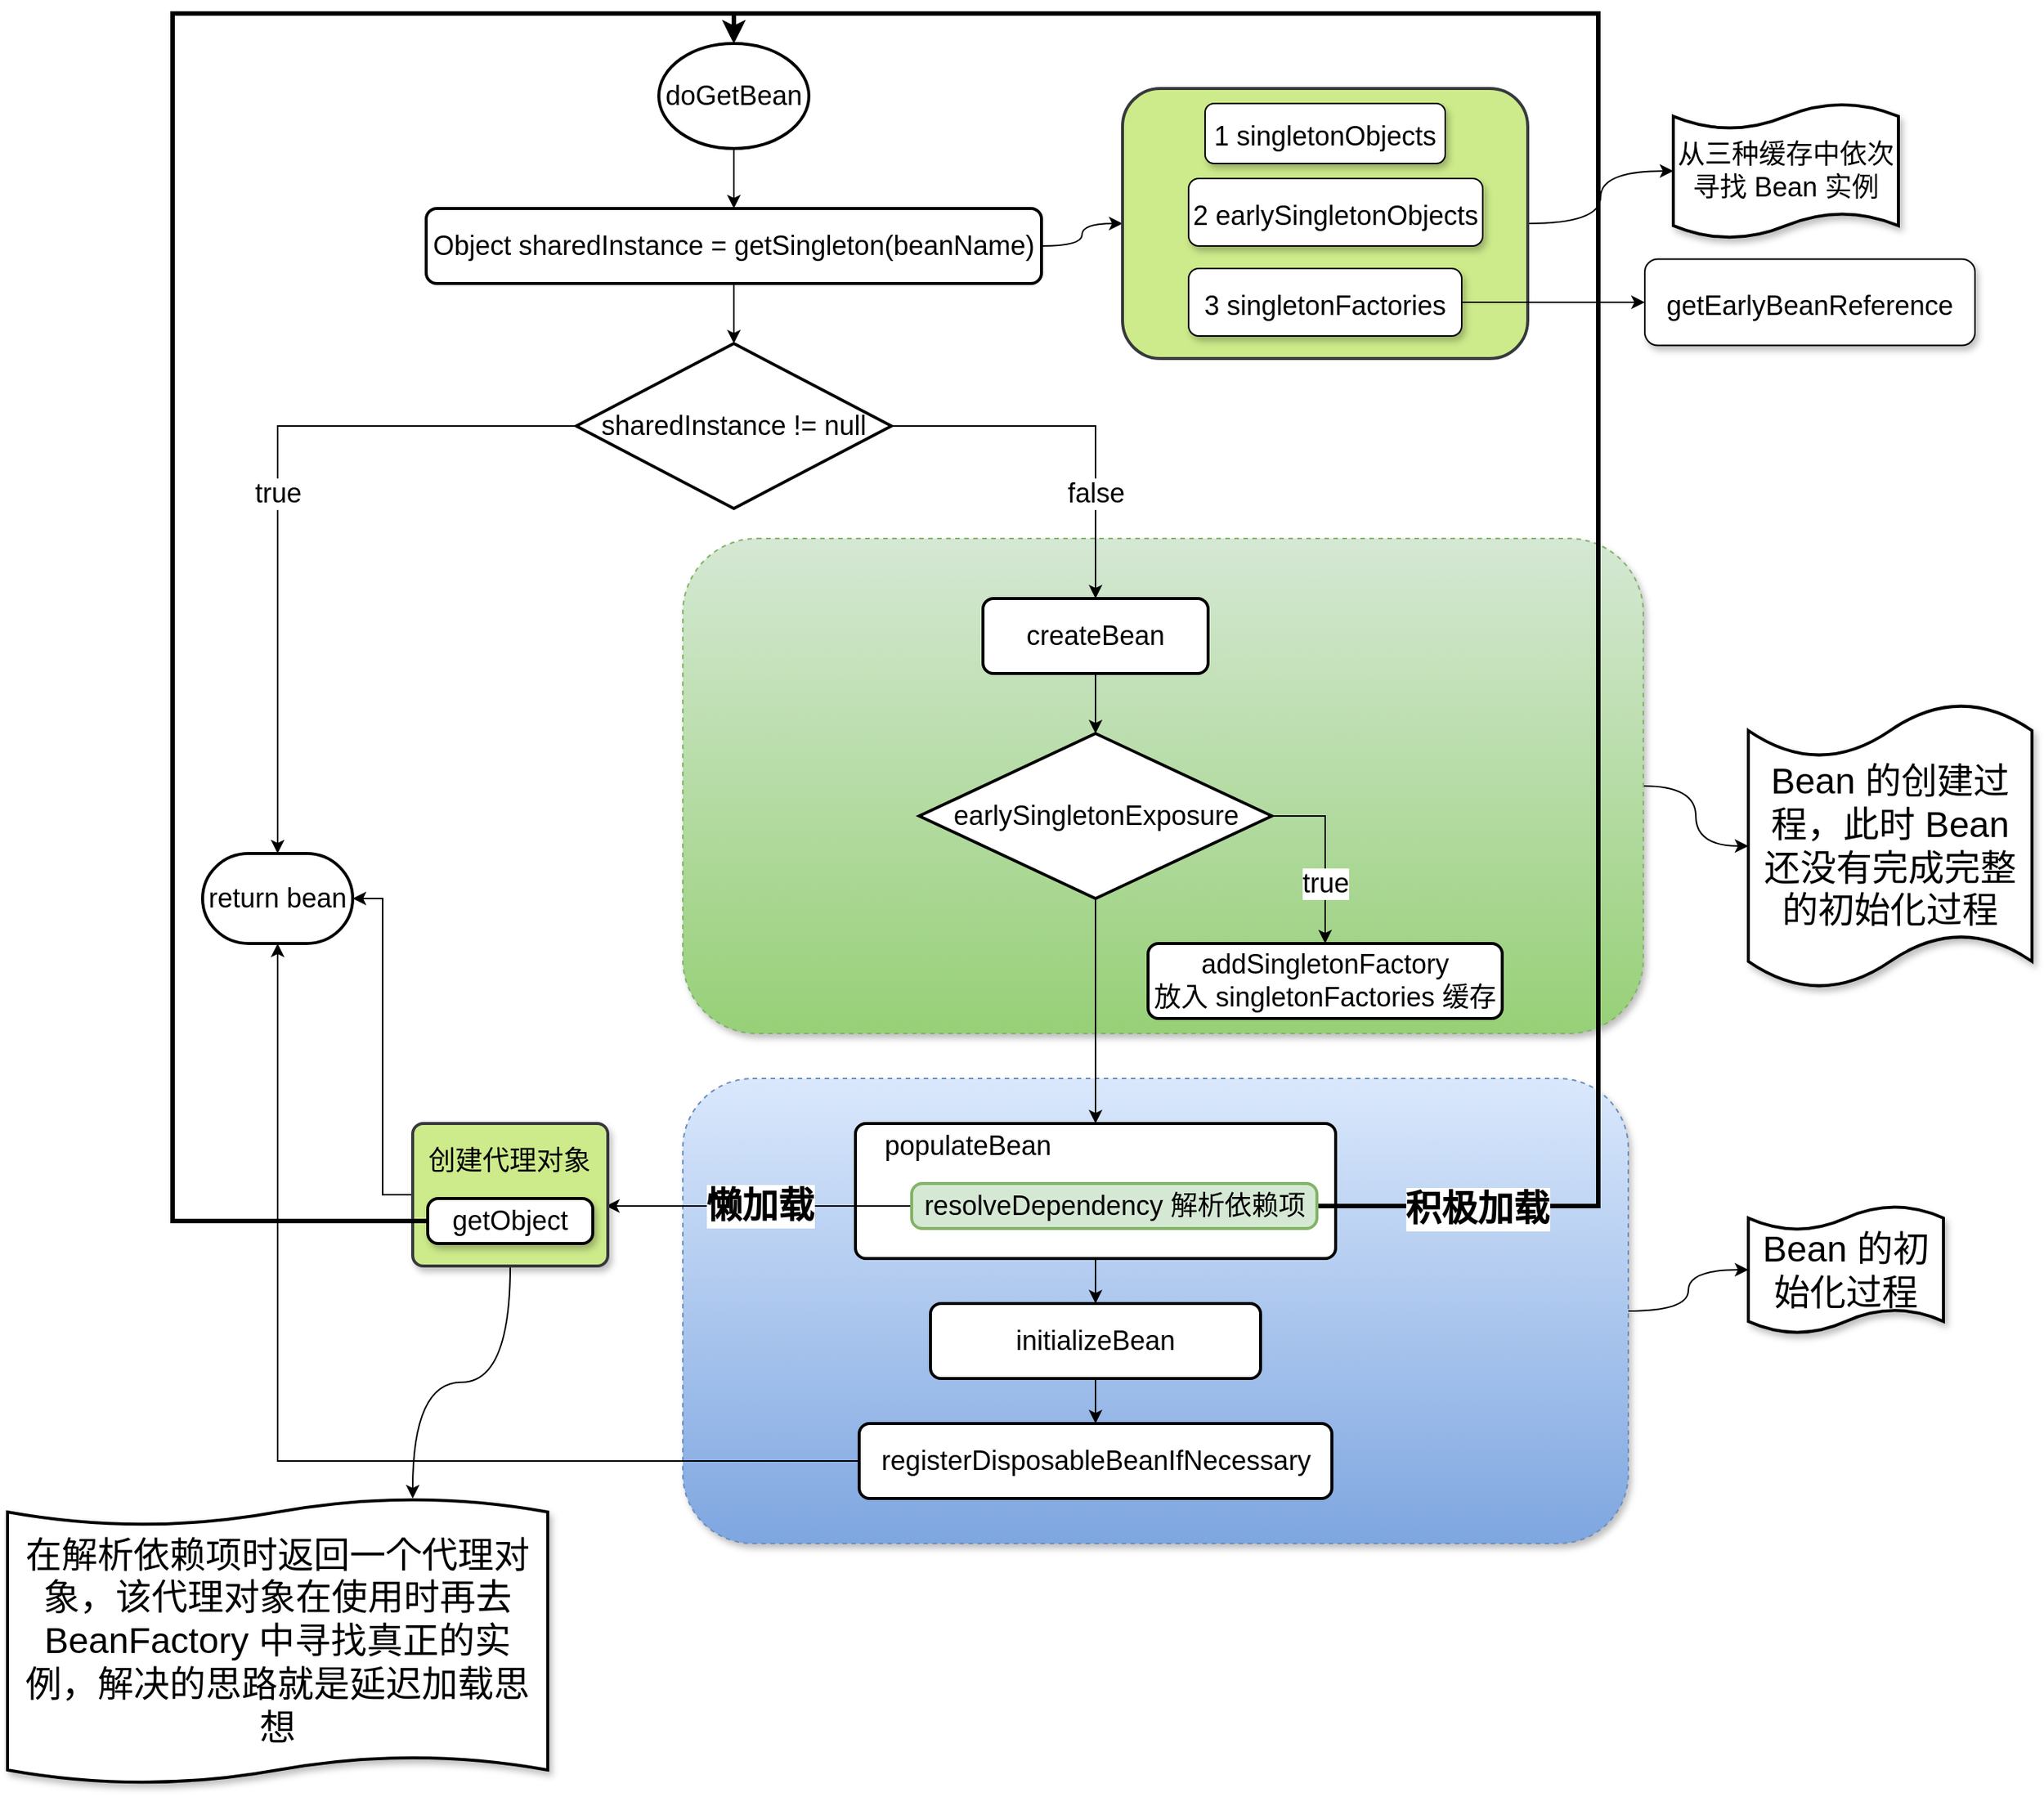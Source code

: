 <mxfile version="20.8.20" type="github">
  <diagram name="第 1 页" id="XvNV9zE-3UiDrreIDt3a">
    <mxGraphModel dx="2261" dy="764" grid="1" gridSize="10" guides="1" tooltips="1" connect="1" arrows="1" fold="1" page="1" pageScale="1" pageWidth="827" pageHeight="1169" math="0" shadow="0">
      <root>
        <mxCell id="0" />
        <mxCell id="1" parent="0" />
        <mxCell id="YI6U0gxPhSx2EsZZrnos-40" style="edgeStyle=orthogonalEdgeStyle;orthogonalLoop=1;jettySize=auto;html=1;entryX=0;entryY=0.5;entryDx=0;entryDy=0;entryPerimeter=0;fontSize=24;curved=1;" edge="1" parent="1" source="YI6U0gxPhSx2EsZZrnos-34" target="YI6U0gxPhSx2EsZZrnos-39">
          <mxGeometry relative="1" as="geometry" />
        </mxCell>
        <mxCell id="YI6U0gxPhSx2EsZZrnos-34" value="" style="rounded=1;whiteSpace=wrap;html=1;shadow=1;glass=0;dashed=1;sketch=0;fontSize=18;fillColor=#dae8fc;gradientColor=#7ea6e0;strokeColor=#6c8ebf;" vertex="1" parent="1">
          <mxGeometry x="380" y="830" width="630" height="310" as="geometry" />
        </mxCell>
        <mxCell id="YI6U0gxPhSx2EsZZrnos-38" style="edgeStyle=orthogonalEdgeStyle;orthogonalLoop=1;jettySize=auto;html=1;fontSize=18;curved=1;" edge="1" parent="1" source="YI6U0gxPhSx2EsZZrnos-31" target="YI6U0gxPhSx2EsZZrnos-37">
          <mxGeometry relative="1" as="geometry" />
        </mxCell>
        <mxCell id="YI6U0gxPhSx2EsZZrnos-31" value="" style="rounded=1;whiteSpace=wrap;html=1;fontSize=18;dashed=1;fillColor=#d5e8d4;strokeColor=#82b366;shadow=1;glass=0;gradientColor=#97d077;" vertex="1" parent="1">
          <mxGeometry x="380" y="470" width="640" height="330" as="geometry" />
        </mxCell>
        <mxCell id="YI6U0gxPhSx2EsZZrnos-3" style="edgeStyle=orthogonalEdgeStyle;rounded=0;orthogonalLoop=1;jettySize=auto;html=1;entryX=0.5;entryY=0;entryDx=0;entryDy=0;fontSize=18;" edge="1" parent="1" source="YI6U0gxPhSx2EsZZrnos-1" target="YI6U0gxPhSx2EsZZrnos-2">
          <mxGeometry relative="1" as="geometry" />
        </mxCell>
        <mxCell id="YI6U0gxPhSx2EsZZrnos-1" value="&lt;font style=&quot;font-size: 18px;&quot;&gt;doGetBean&lt;/font&gt;" style="strokeWidth=2;html=1;shape=mxgraph.flowchart.start_1;whiteSpace=wrap;" vertex="1" parent="1">
          <mxGeometry x="364" y="140" width="100" height="70" as="geometry" />
        </mxCell>
        <mxCell id="YI6U0gxPhSx2EsZZrnos-6" style="edgeStyle=orthogonalEdgeStyle;rounded=0;orthogonalLoop=1;jettySize=auto;html=1;fontSize=18;" edge="1" parent="1" source="YI6U0gxPhSx2EsZZrnos-2" target="YI6U0gxPhSx2EsZZrnos-5">
          <mxGeometry relative="1" as="geometry" />
        </mxCell>
        <mxCell id="YI6U0gxPhSx2EsZZrnos-42" value="" style="edgeStyle=orthogonalEdgeStyle;curved=1;orthogonalLoop=1;jettySize=auto;html=1;fontSize=24;" edge="1" parent="1" source="YI6U0gxPhSx2EsZZrnos-2" target="YI6U0gxPhSx2EsZZrnos-41">
          <mxGeometry relative="1" as="geometry" />
        </mxCell>
        <mxCell id="YI6U0gxPhSx2EsZZrnos-2" value="Object sharedInstance = getSingleton(beanName)" style="rounded=1;whiteSpace=wrap;html=1;absoluteArcSize=1;arcSize=14;strokeWidth=2;fontSize=18;" vertex="1" parent="1">
          <mxGeometry x="209" y="250" width="410" height="50" as="geometry" />
        </mxCell>
        <mxCell id="YI6U0gxPhSx2EsZZrnos-8" style="edgeStyle=orthogonalEdgeStyle;rounded=0;orthogonalLoop=1;jettySize=auto;html=1;fontSize=18;" edge="1" parent="1" source="YI6U0gxPhSx2EsZZrnos-5" target="YI6U0gxPhSx2EsZZrnos-7">
          <mxGeometry relative="1" as="geometry" />
        </mxCell>
        <mxCell id="YI6U0gxPhSx2EsZZrnos-9" value="true" style="edgeLabel;html=1;align=center;verticalAlign=middle;resizable=0;points=[];fontSize=18;" vertex="1" connectable="0" parent="YI6U0gxPhSx2EsZZrnos-8">
          <mxGeometry x="0.053" relative="1" as="geometry">
            <mxPoint y="-11" as="offset" />
          </mxGeometry>
        </mxCell>
        <mxCell id="YI6U0gxPhSx2EsZZrnos-11" style="edgeStyle=orthogonalEdgeStyle;rounded=0;orthogonalLoop=1;jettySize=auto;html=1;fontSize=18;exitX=1;exitY=0.5;exitDx=0;exitDy=0;exitPerimeter=0;" edge="1" parent="1" source="YI6U0gxPhSx2EsZZrnos-5" target="YI6U0gxPhSx2EsZZrnos-10">
          <mxGeometry relative="1" as="geometry" />
        </mxCell>
        <mxCell id="YI6U0gxPhSx2EsZZrnos-12" value="false" style="edgeLabel;html=1;align=center;verticalAlign=middle;resizable=0;points=[];fontSize=18;" vertex="1" connectable="0" parent="YI6U0gxPhSx2EsZZrnos-11">
          <mxGeometry x="-0.048" relative="1" as="geometry">
            <mxPoint x="16" y="45" as="offset" />
          </mxGeometry>
        </mxCell>
        <mxCell id="YI6U0gxPhSx2EsZZrnos-5" value="sharedInstance != null" style="strokeWidth=2;html=1;shape=mxgraph.flowchart.decision;whiteSpace=wrap;fontSize=18;" vertex="1" parent="1">
          <mxGeometry x="309" y="340" width="210" height="110" as="geometry" />
        </mxCell>
        <mxCell id="YI6U0gxPhSx2EsZZrnos-7" value="return bean" style="strokeWidth=2;html=1;shape=mxgraph.flowchart.terminator;whiteSpace=wrap;fontSize=18;" vertex="1" parent="1">
          <mxGeometry x="60" y="680" width="100" height="60" as="geometry" />
        </mxCell>
        <mxCell id="YI6U0gxPhSx2EsZZrnos-14" style="edgeStyle=orthogonalEdgeStyle;rounded=0;orthogonalLoop=1;jettySize=auto;html=1;fontSize=18;" edge="1" parent="1" source="YI6U0gxPhSx2EsZZrnos-10" target="YI6U0gxPhSx2EsZZrnos-13">
          <mxGeometry relative="1" as="geometry" />
        </mxCell>
        <mxCell id="YI6U0gxPhSx2EsZZrnos-10" value="createBean" style="rounded=1;whiteSpace=wrap;html=1;absoluteArcSize=1;arcSize=14;strokeWidth=2;fontSize=18;" vertex="1" parent="1">
          <mxGeometry x="580" y="510" width="150" height="50" as="geometry" />
        </mxCell>
        <mxCell id="YI6U0gxPhSx2EsZZrnos-18" value="true" style="edgeStyle=orthogonalEdgeStyle;rounded=0;orthogonalLoop=1;jettySize=auto;html=1;fontSize=18;exitX=1;exitY=0.5;exitDx=0;exitDy=0;exitPerimeter=0;" edge="1" parent="1" source="YI6U0gxPhSx2EsZZrnos-13" target="YI6U0gxPhSx2EsZZrnos-17">
          <mxGeometry x="0.336" relative="1" as="geometry">
            <mxPoint as="offset" />
          </mxGeometry>
        </mxCell>
        <mxCell id="YI6U0gxPhSx2EsZZrnos-24" style="edgeStyle=orthogonalEdgeStyle;rounded=0;orthogonalLoop=1;jettySize=auto;html=1;entryX=0.5;entryY=0;entryDx=0;entryDy=0;fontSize=18;" edge="1" parent="1" source="YI6U0gxPhSx2EsZZrnos-13" target="YI6U0gxPhSx2EsZZrnos-20">
          <mxGeometry relative="1" as="geometry" />
        </mxCell>
        <mxCell id="YI6U0gxPhSx2EsZZrnos-13" value="earlySingletonExposure" style="strokeWidth=2;html=1;shape=mxgraph.flowchart.decision;whiteSpace=wrap;fontSize=18;" vertex="1" parent="1">
          <mxGeometry x="537.5" y="600" width="235" height="110" as="geometry" />
        </mxCell>
        <mxCell id="YI6U0gxPhSx2EsZZrnos-17" value="addSingletonFactory&lt;br&gt;放入&amp;nbsp;singletonFactories 缓存" style="rounded=1;whiteSpace=wrap;html=1;absoluteArcSize=1;arcSize=14;strokeWidth=2;fontSize=18;" vertex="1" parent="1">
          <mxGeometry x="690" y="740" width="236" height="50" as="geometry" />
        </mxCell>
        <mxCell id="YI6U0gxPhSx2EsZZrnos-27" style="edgeStyle=orthogonalEdgeStyle;rounded=0;orthogonalLoop=1;jettySize=auto;html=1;fontSize=18;" edge="1" parent="1" source="YI6U0gxPhSx2EsZZrnos-20" target="YI6U0gxPhSx2EsZZrnos-26">
          <mxGeometry relative="1" as="geometry" />
        </mxCell>
        <mxCell id="YI6U0gxPhSx2EsZZrnos-20" value="" style="rounded=1;whiteSpace=wrap;html=1;absoluteArcSize=1;arcSize=14;strokeWidth=2;fontSize=18;" vertex="1" parent="1">
          <mxGeometry x="495" y="860" width="320" height="90" as="geometry" />
        </mxCell>
        <mxCell id="YI6U0gxPhSx2EsZZrnos-21" value="populateBean" style="text;html=1;strokeColor=none;fillColor=none;align=center;verticalAlign=middle;whiteSpace=wrap;rounded=0;fontSize=18;" vertex="1" parent="1">
          <mxGeometry x="495" y="860" width="150" height="30" as="geometry" />
        </mxCell>
        <mxCell id="YI6U0gxPhSx2EsZZrnos-53" value="&lt;b&gt;&lt;font style=&quot;font-size: 24px;&quot;&gt;懒加载&lt;/font&gt;&lt;/b&gt;" style="edgeStyle=orthogonalEdgeStyle;curved=1;orthogonalLoop=1;jettySize=auto;html=1;entryX=0.991;entryY=0.579;entryDx=0;entryDy=0;entryPerimeter=0;fontSize=18;" edge="1" parent="1" source="YI6U0gxPhSx2EsZZrnos-22" target="YI6U0gxPhSx2EsZZrnos-52">
          <mxGeometry relative="1" as="geometry" />
        </mxCell>
        <mxCell id="YI6U0gxPhSx2EsZZrnos-60" style="edgeStyle=orthogonalEdgeStyle;orthogonalLoop=1;jettySize=auto;html=1;entryX=0.5;entryY=0;entryDx=0;entryDy=0;entryPerimeter=0;strokeWidth=3;fontSize=18;rounded=0;" edge="1" parent="1" source="YI6U0gxPhSx2EsZZrnos-22" target="YI6U0gxPhSx2EsZZrnos-1">
          <mxGeometry relative="1" as="geometry">
            <Array as="points">
              <mxPoint x="990" y="915" />
              <mxPoint x="990" y="120" />
              <mxPoint x="414" y="120" />
            </Array>
          </mxGeometry>
        </mxCell>
        <mxCell id="YI6U0gxPhSx2EsZZrnos-61" value="&lt;b&gt;&lt;font style=&quot;font-size: 24px;&quot;&gt;积极加载&lt;/font&gt;&lt;/b&gt;" style="edgeLabel;html=1;align=center;verticalAlign=middle;resizable=0;points=[];fontSize=18;" vertex="1" connectable="0" parent="YI6U0gxPhSx2EsZZrnos-60">
          <mxGeometry x="-0.866" y="-2" relative="1" as="geometry">
            <mxPoint as="offset" />
          </mxGeometry>
        </mxCell>
        <mxCell id="YI6U0gxPhSx2EsZZrnos-22" value="resolveDependency 解析依赖项" style="rounded=1;whiteSpace=wrap;html=1;absoluteArcSize=1;arcSize=14;strokeWidth=2;fontSize=18;fillColor=#d5e8d4;strokeColor=#82b366;" vertex="1" parent="1">
          <mxGeometry x="532.5" y="900" width="270" height="30" as="geometry" />
        </mxCell>
        <mxCell id="YI6U0gxPhSx2EsZZrnos-29" style="edgeStyle=orthogonalEdgeStyle;rounded=0;orthogonalLoop=1;jettySize=auto;html=1;fontSize=18;" edge="1" parent="1" source="YI6U0gxPhSx2EsZZrnos-26" target="YI6U0gxPhSx2EsZZrnos-28">
          <mxGeometry relative="1" as="geometry" />
        </mxCell>
        <mxCell id="YI6U0gxPhSx2EsZZrnos-26" value="initializeBean" style="rounded=1;whiteSpace=wrap;html=1;absoluteArcSize=1;arcSize=14;strokeWidth=2;fontSize=18;" vertex="1" parent="1">
          <mxGeometry x="545" y="980" width="220" height="50" as="geometry" />
        </mxCell>
        <mxCell id="YI6U0gxPhSx2EsZZrnos-30" style="edgeStyle=orthogonalEdgeStyle;rounded=0;orthogonalLoop=1;jettySize=auto;html=1;entryX=0.5;entryY=1;entryDx=0;entryDy=0;entryPerimeter=0;fontSize=18;" edge="1" parent="1" source="YI6U0gxPhSx2EsZZrnos-28" target="YI6U0gxPhSx2EsZZrnos-7">
          <mxGeometry relative="1" as="geometry" />
        </mxCell>
        <mxCell id="YI6U0gxPhSx2EsZZrnos-28" value="registerDisposableBeanIfNecessary" style="rounded=1;whiteSpace=wrap;html=1;absoluteArcSize=1;arcSize=14;strokeWidth=2;fontSize=18;" vertex="1" parent="1">
          <mxGeometry x="497.5" y="1060" width="315" height="50" as="geometry" />
        </mxCell>
        <mxCell id="YI6U0gxPhSx2EsZZrnos-37" value="&lt;font style=&quot;font-size: 24px;&quot;&gt;Bean 的创建过程，此时 Bean 还没有完成完整的初始化过程&lt;/font&gt;" style="shape=tape;whiteSpace=wrap;html=1;strokeWidth=2;size=0.19;rounded=1;shadow=1;glass=0;sketch=0;fontSize=18;" vertex="1" parent="1">
          <mxGeometry x="1090" y="580" width="189" height="190" as="geometry" />
        </mxCell>
        <mxCell id="YI6U0gxPhSx2EsZZrnos-39" value="Bean 的初始化过程" style="shape=tape;whiteSpace=wrap;html=1;strokeWidth=2;size=0.19;rounded=1;shadow=1;glass=0;sketch=0;fontSize=24;" vertex="1" parent="1">
          <mxGeometry x="1090" y="915" width="130" height="85" as="geometry" />
        </mxCell>
        <mxCell id="YI6U0gxPhSx2EsZZrnos-47" style="edgeStyle=orthogonalEdgeStyle;curved=1;orthogonalLoop=1;jettySize=auto;html=1;fontSize=18;" edge="1" parent="1" source="YI6U0gxPhSx2EsZZrnos-41" target="YI6U0gxPhSx2EsZZrnos-46">
          <mxGeometry relative="1" as="geometry" />
        </mxCell>
        <mxCell id="YI6U0gxPhSx2EsZZrnos-41" value="" style="whiteSpace=wrap;html=1;fontSize=18;rounded=1;arcSize=14;strokeWidth=2;fillColor=#cdeb8b;strokeColor=#36393d;" vertex="1" parent="1">
          <mxGeometry x="673" y="170" width="270" height="180" as="geometry" />
        </mxCell>
        <mxCell id="YI6U0gxPhSx2EsZZrnos-43" value="&lt;font style=&quot;font-size: 18px;&quot;&gt;1 singletonObjects&lt;/font&gt;" style="rounded=1;whiteSpace=wrap;html=1;shadow=1;glass=0;sketch=0;fontSize=24;" vertex="1" parent="1">
          <mxGeometry x="728" y="180" width="160" height="40" as="geometry" />
        </mxCell>
        <mxCell id="YI6U0gxPhSx2EsZZrnos-44" value="&lt;font style=&quot;font-size: 18px;&quot;&gt;2 earlySingletonObjects&lt;/font&gt;" style="rounded=1;whiteSpace=wrap;html=1;shadow=1;glass=0;sketch=0;fontSize=24;" vertex="1" parent="1">
          <mxGeometry x="717" y="230" width="196" height="45" as="geometry" />
        </mxCell>
        <mxCell id="YI6U0gxPhSx2EsZZrnos-51" value="" style="edgeStyle=orthogonalEdgeStyle;curved=1;orthogonalLoop=1;jettySize=auto;html=1;fontSize=18;" edge="1" parent="1" source="YI6U0gxPhSx2EsZZrnos-45" target="YI6U0gxPhSx2EsZZrnos-50">
          <mxGeometry relative="1" as="geometry" />
        </mxCell>
        <mxCell id="YI6U0gxPhSx2EsZZrnos-45" value="&lt;font style=&quot;font-size: 18px;&quot;&gt;3 singletonFactories&lt;/font&gt;" style="rounded=1;whiteSpace=wrap;html=1;shadow=1;glass=0;sketch=0;fontSize=24;" vertex="1" parent="1">
          <mxGeometry x="717" y="290" width="182" height="45" as="geometry" />
        </mxCell>
        <mxCell id="YI6U0gxPhSx2EsZZrnos-46" value="从三种缓存中依次寻找 Bean 实例" style="shape=tape;whiteSpace=wrap;html=1;strokeWidth=2;size=0.19;rounded=1;shadow=1;glass=0;sketch=0;fontSize=18;" vertex="1" parent="1">
          <mxGeometry x="1040" y="180" width="150" height="90" as="geometry" />
        </mxCell>
        <mxCell id="YI6U0gxPhSx2EsZZrnos-50" value="&lt;font style=&quot;font-size: 18px;&quot;&gt;getEarlyBeanReference&lt;/font&gt;" style="whiteSpace=wrap;html=1;fontSize=24;rounded=1;shadow=1;glass=0;sketch=0;" vertex="1" parent="1">
          <mxGeometry x="1021" y="283.75" width="220" height="57.5" as="geometry" />
        </mxCell>
        <mxCell id="YI6U0gxPhSx2EsZZrnos-54" style="edgeStyle=orthogonalEdgeStyle;orthogonalLoop=1;jettySize=auto;html=1;entryX=1;entryY=0.5;entryDx=0;entryDy=0;entryPerimeter=0;fontSize=18;rounded=0;" edge="1" parent="1" source="YI6U0gxPhSx2EsZZrnos-52" target="YI6U0gxPhSx2EsZZrnos-7">
          <mxGeometry relative="1" as="geometry" />
        </mxCell>
        <mxCell id="YI6U0gxPhSx2EsZZrnos-59" style="edgeStyle=orthogonalEdgeStyle;orthogonalLoop=1;jettySize=auto;html=1;entryX=0.75;entryY=0;entryDx=0;entryDy=0;entryPerimeter=0;fontSize=18;curved=1;exitX=0.5;exitY=1;exitDx=0;exitDy=0;" edge="1" parent="1" source="YI6U0gxPhSx2EsZZrnos-52" target="YI6U0gxPhSx2EsZZrnos-58">
          <mxGeometry relative="1" as="geometry" />
        </mxCell>
        <mxCell id="YI6U0gxPhSx2EsZZrnos-52" value="" style="rounded=1;whiteSpace=wrap;html=1;absoluteArcSize=1;arcSize=14;strokeWidth=2;shadow=1;glass=0;sketch=0;fontSize=18;fillColor=#cdeb8b;strokeColor=#36393d;" vertex="1" parent="1">
          <mxGeometry x="200" y="860" width="130" height="95" as="geometry" />
        </mxCell>
        <mxCell id="YI6U0gxPhSx2EsZZrnos-55" value="创建代理对象" style="text;html=1;strokeColor=none;fillColor=none;align=center;verticalAlign=middle;whiteSpace=wrap;rounded=0;fontSize=18;" vertex="1" parent="1">
          <mxGeometry x="209" y="870" width="111" height="30" as="geometry" />
        </mxCell>
        <mxCell id="YI6U0gxPhSx2EsZZrnos-57" style="edgeStyle=orthogonalEdgeStyle;rounded=0;orthogonalLoop=1;jettySize=auto;html=1;entryX=0.5;entryY=0;entryDx=0;entryDy=0;entryPerimeter=0;fontSize=18;strokeWidth=3;" edge="1" parent="1" source="YI6U0gxPhSx2EsZZrnos-56" target="YI6U0gxPhSx2EsZZrnos-1">
          <mxGeometry relative="1" as="geometry">
            <Array as="points">
              <mxPoint x="40" y="925" />
              <mxPoint x="40" y="120" />
              <mxPoint x="414" y="120" />
            </Array>
          </mxGeometry>
        </mxCell>
        <mxCell id="YI6U0gxPhSx2EsZZrnos-56" value="getObject" style="rounded=1;whiteSpace=wrap;html=1;absoluteArcSize=1;arcSize=14;strokeWidth=2;shadow=1;glass=0;sketch=0;fontSize=18;" vertex="1" parent="1">
          <mxGeometry x="210" y="910" width="110" height="30" as="geometry" />
        </mxCell>
        <mxCell id="YI6U0gxPhSx2EsZZrnos-58" value="&lt;font style=&quot;font-size: 24px;&quot;&gt;在解析依赖项时返回一个代理对象，该代理对象在使用时再去 BeanFactory 中寻找真正的实例，解决的思路就是延迟加载思想&lt;/font&gt;" style="shape=tape;whiteSpace=wrap;html=1;strokeWidth=2;size=0.095;rounded=1;shadow=1;glass=0;sketch=0;fontSize=18;" vertex="1" parent="1">
          <mxGeometry x="-70" y="1110" width="360" height="190" as="geometry" />
        </mxCell>
      </root>
    </mxGraphModel>
  </diagram>
</mxfile>
